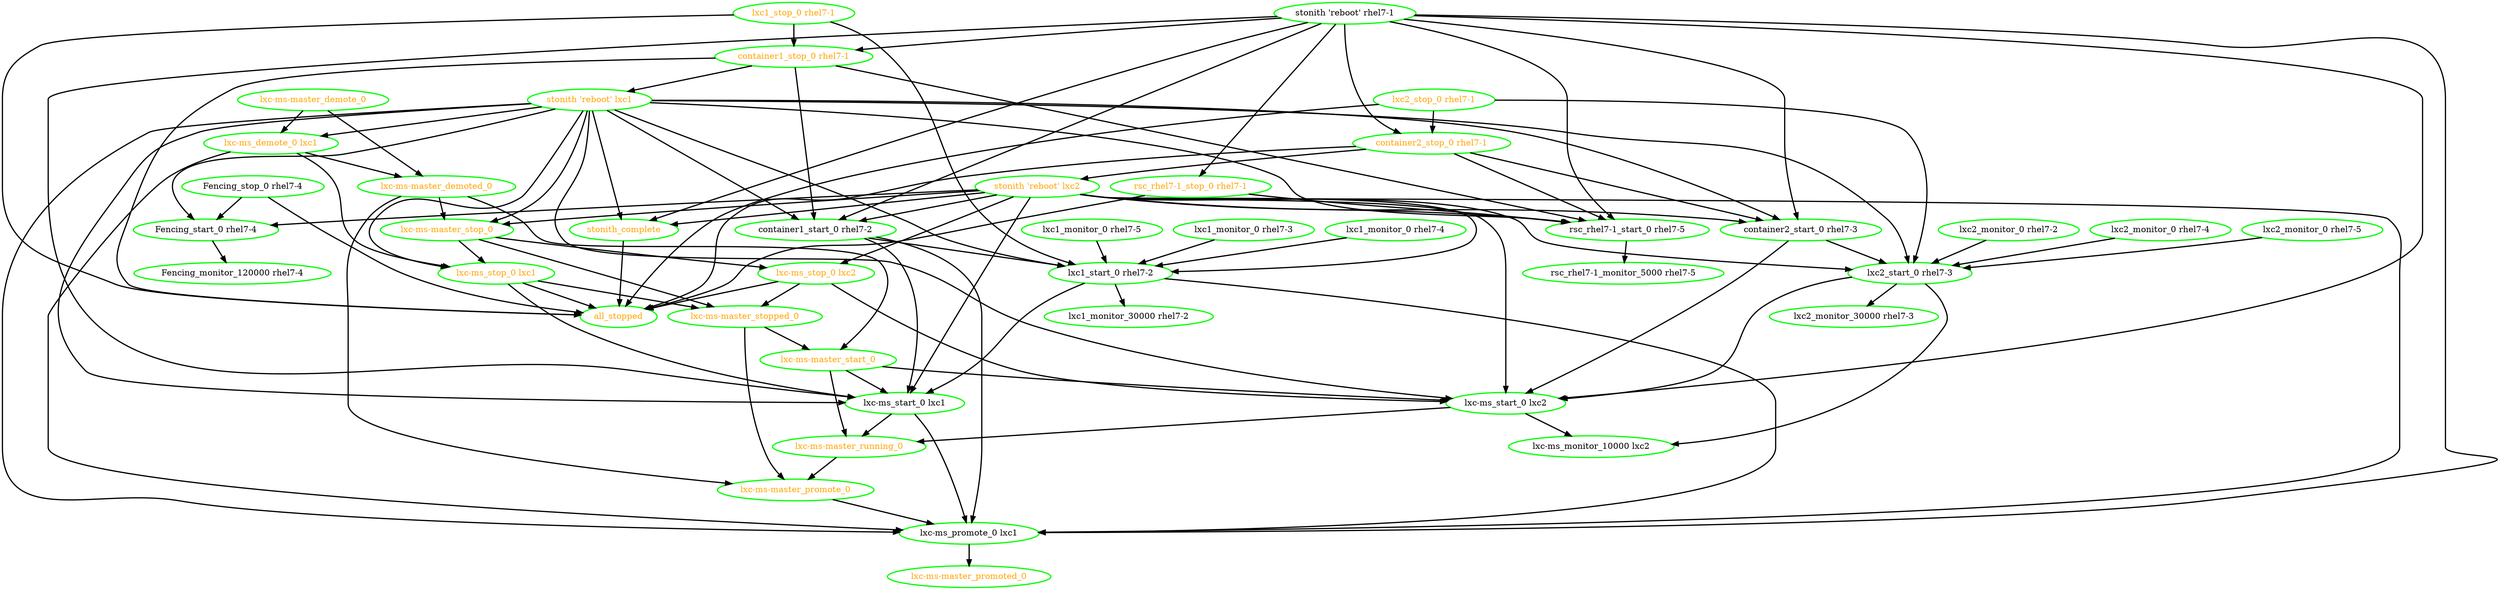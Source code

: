 digraph "g" {
"Fencing_monitor_120000 rhel7-4" [ style=bold color="green" fontcolor="black"]
"Fencing_start_0 rhel7-4" -> "Fencing_monitor_120000 rhel7-4" [ style = bold]
"Fencing_start_0 rhel7-4" [ style=bold color="green" fontcolor="black"]
"Fencing_stop_0 rhel7-4" -> "Fencing_start_0 rhel7-4" [ style = bold]
"Fencing_stop_0 rhel7-4" -> "all_stopped" [ style = bold]
"Fencing_stop_0 rhel7-4" [ style=bold color="green" fontcolor="black"]
"all_stopped" [ style=bold color="green" fontcolor="orange"]
"container1_start_0 rhel7-2" -> "lxc-ms_promote_0 lxc1" [ style = bold]
"container1_start_0 rhel7-2" -> "lxc-ms_start_0 lxc1" [ style = bold]
"container1_start_0 rhel7-2" -> "lxc1_start_0 rhel7-2" [ style = bold]
"container1_start_0 rhel7-2" [ style=bold color="green" fontcolor="black"]
"container1_stop_0 rhel7-1" -> "all_stopped" [ style = bold]
"container1_stop_0 rhel7-1" -> "container1_start_0 rhel7-2" [ style = bold]
"container1_stop_0 rhel7-1" -> "rsc_rhel7-1_start_0 rhel7-5" [ style = bold]
"container1_stop_0 rhel7-1" -> "stonith 'reboot' lxc1" [ style = bold]
"container1_stop_0 rhel7-1" [ style=bold color="green" fontcolor="orange"]
"container2_start_0 rhel7-3" -> "lxc-ms_start_0 lxc2" [ style = bold]
"container2_start_0 rhel7-3" -> "lxc2_start_0 rhel7-3" [ style = bold]
"container2_start_0 rhel7-3" [ style=bold color="green" fontcolor="black"]
"container2_stop_0 rhel7-1" -> "all_stopped" [ style = bold]
"container2_stop_0 rhel7-1" -> "container2_start_0 rhel7-3" [ style = bold]
"container2_stop_0 rhel7-1" -> "rsc_rhel7-1_start_0 rhel7-5" [ style = bold]
"container2_stop_0 rhel7-1" -> "stonith 'reboot' lxc2" [ style = bold]
"container2_stop_0 rhel7-1" [ style=bold color="green" fontcolor="orange"]
"lxc-ms-master_demote_0" -> "lxc-ms-master_demoted_0" [ style = bold]
"lxc-ms-master_demote_0" -> "lxc-ms_demote_0 lxc1" [ style = bold]
"lxc-ms-master_demote_0" [ style=bold color="green" fontcolor="orange"]
"lxc-ms-master_demoted_0" -> "lxc-ms-master_promote_0" [ style = bold]
"lxc-ms-master_demoted_0" -> "lxc-ms-master_start_0" [ style = bold]
"lxc-ms-master_demoted_0" -> "lxc-ms-master_stop_0" [ style = bold]
"lxc-ms-master_demoted_0" [ style=bold color="green" fontcolor="orange"]
"lxc-ms-master_promote_0" -> "lxc-ms_promote_0 lxc1" [ style = bold]
"lxc-ms-master_promote_0" [ style=bold color="green" fontcolor="orange"]
"lxc-ms-master_promoted_0" [ style=bold color="green" fontcolor="orange"]
"lxc-ms-master_running_0" -> "lxc-ms-master_promote_0" [ style = bold]
"lxc-ms-master_running_0" [ style=bold color="green" fontcolor="orange"]
"lxc-ms-master_start_0" -> "lxc-ms-master_running_0" [ style = bold]
"lxc-ms-master_start_0" -> "lxc-ms_start_0 lxc1" [ style = bold]
"lxc-ms-master_start_0" -> "lxc-ms_start_0 lxc2" [ style = bold]
"lxc-ms-master_start_0" [ style=bold color="green" fontcolor="orange"]
"lxc-ms-master_stop_0" -> "lxc-ms-master_stopped_0" [ style = bold]
"lxc-ms-master_stop_0" -> "lxc-ms_stop_0 lxc1" [ style = bold]
"lxc-ms-master_stop_0" -> "lxc-ms_stop_0 lxc2" [ style = bold]
"lxc-ms-master_stop_0" [ style=bold color="green" fontcolor="orange"]
"lxc-ms-master_stopped_0" -> "lxc-ms-master_promote_0" [ style = bold]
"lxc-ms-master_stopped_0" -> "lxc-ms-master_start_0" [ style = bold]
"lxc-ms-master_stopped_0" [ style=bold color="green" fontcolor="orange"]
"lxc-ms_demote_0 lxc1" -> "lxc-ms-master_demoted_0" [ style = bold]
"lxc-ms_demote_0 lxc1" -> "lxc-ms_promote_0 lxc1" [ style = bold]
"lxc-ms_demote_0 lxc1" -> "lxc-ms_stop_0 lxc1" [ style = bold]
"lxc-ms_demote_0 lxc1" [ style=bold color="green" fontcolor="orange"]
"lxc-ms_monitor_10000 lxc2" [ style=bold color="green" fontcolor="black"]
"lxc-ms_promote_0 lxc1" -> "lxc-ms-master_promoted_0" [ style = bold]
"lxc-ms_promote_0 lxc1" [ style=bold color="green" fontcolor="black"]
"lxc-ms_start_0 lxc1" -> "lxc-ms-master_running_0" [ style = bold]
"lxc-ms_start_0 lxc1" -> "lxc-ms_promote_0 lxc1" [ style = bold]
"lxc-ms_start_0 lxc1" [ style=bold color="green" fontcolor="black"]
"lxc-ms_start_0 lxc2" -> "lxc-ms-master_running_0" [ style = bold]
"lxc-ms_start_0 lxc2" -> "lxc-ms_monitor_10000 lxc2" [ style = bold]
"lxc-ms_start_0 lxc2" [ style=bold color="green" fontcolor="black"]
"lxc-ms_stop_0 lxc1" -> "all_stopped" [ style = bold]
"lxc-ms_stop_0 lxc1" -> "lxc-ms-master_stopped_0" [ style = bold]
"lxc-ms_stop_0 lxc1" -> "lxc-ms_start_0 lxc1" [ style = bold]
"lxc-ms_stop_0 lxc1" [ style=bold color="green" fontcolor="orange"]
"lxc-ms_stop_0 lxc2" -> "all_stopped" [ style = bold]
"lxc-ms_stop_0 lxc2" -> "lxc-ms-master_stopped_0" [ style = bold]
"lxc-ms_stop_0 lxc2" -> "lxc-ms_start_0 lxc2" [ style = bold]
"lxc-ms_stop_0 lxc2" [ style=bold color="green" fontcolor="orange"]
"lxc1_monitor_0 rhel7-3" -> "lxc1_start_0 rhel7-2" [ style = bold]
"lxc1_monitor_0 rhel7-3" [ style=bold color="green" fontcolor="black"]
"lxc1_monitor_0 rhel7-4" -> "lxc1_start_0 rhel7-2" [ style = bold]
"lxc1_monitor_0 rhel7-4" [ style=bold color="green" fontcolor="black"]
"lxc1_monitor_0 rhel7-5" -> "lxc1_start_0 rhel7-2" [ style = bold]
"lxc1_monitor_0 rhel7-5" [ style=bold color="green" fontcolor="black"]
"lxc1_monitor_30000 rhel7-2" [ style=bold color="green" fontcolor="black"]
"lxc1_start_0 rhel7-2" -> "lxc-ms_promote_0 lxc1" [ style = bold]
"lxc1_start_0 rhel7-2" -> "lxc-ms_start_0 lxc1" [ style = bold]
"lxc1_start_0 rhel7-2" -> "lxc1_monitor_30000 rhel7-2" [ style = bold]
"lxc1_start_0 rhel7-2" [ style=bold color="green" fontcolor="black"]
"lxc1_stop_0 rhel7-1" -> "all_stopped" [ style = bold]
"lxc1_stop_0 rhel7-1" -> "container1_stop_0 rhel7-1" [ style = bold]
"lxc1_stop_0 rhel7-1" -> "lxc1_start_0 rhel7-2" [ style = bold]
"lxc1_stop_0 rhel7-1" [ style=bold color="green" fontcolor="orange"]
"lxc2_monitor_0 rhel7-2" -> "lxc2_start_0 rhel7-3" [ style = bold]
"lxc2_monitor_0 rhel7-2" [ style=bold color="green" fontcolor="black"]
"lxc2_monitor_0 rhel7-4" -> "lxc2_start_0 rhel7-3" [ style = bold]
"lxc2_monitor_0 rhel7-4" [ style=bold color="green" fontcolor="black"]
"lxc2_monitor_0 rhel7-5" -> "lxc2_start_0 rhel7-3" [ style = bold]
"lxc2_monitor_0 rhel7-5" [ style=bold color="green" fontcolor="black"]
"lxc2_monitor_30000 rhel7-3" [ style=bold color="green" fontcolor="black"]
"lxc2_start_0 rhel7-3" -> "lxc-ms_monitor_10000 lxc2" [ style = bold]
"lxc2_start_0 rhel7-3" -> "lxc-ms_start_0 lxc2" [ style = bold]
"lxc2_start_0 rhel7-3" -> "lxc2_monitor_30000 rhel7-3" [ style = bold]
"lxc2_start_0 rhel7-3" [ style=bold color="green" fontcolor="black"]
"lxc2_stop_0 rhel7-1" -> "all_stopped" [ style = bold]
"lxc2_stop_0 rhel7-1" -> "container2_stop_0 rhel7-1" [ style = bold]
"lxc2_stop_0 rhel7-1" -> "lxc2_start_0 rhel7-3" [ style = bold]
"lxc2_stop_0 rhel7-1" [ style=bold color="green" fontcolor="orange"]
"rsc_rhel7-1_monitor_5000 rhel7-5" [ style=bold color="green" fontcolor="black"]
"rsc_rhel7-1_start_0 rhel7-5" -> "rsc_rhel7-1_monitor_5000 rhel7-5" [ style = bold]
"rsc_rhel7-1_start_0 rhel7-5" [ style=bold color="green" fontcolor="black"]
"rsc_rhel7-1_stop_0 rhel7-1" -> "all_stopped" [ style = bold]
"rsc_rhel7-1_stop_0 rhel7-1" -> "rsc_rhel7-1_start_0 rhel7-5" [ style = bold]
"rsc_rhel7-1_stop_0 rhel7-1" [ style=bold color="green" fontcolor="orange"]
"stonith 'reboot' lxc1" -> "Fencing_start_0 rhel7-4" [ style = bold]
"stonith 'reboot' lxc1" -> "container1_start_0 rhel7-2" [ style = bold]
"stonith 'reboot' lxc1" -> "container2_start_0 rhel7-3" [ style = bold]
"stonith 'reboot' lxc1" -> "lxc-ms-master_stop_0" [ style = bold]
"stonith 'reboot' lxc1" -> "lxc-ms_demote_0 lxc1" [ style = bold]
"stonith 'reboot' lxc1" -> "lxc-ms_promote_0 lxc1" [ style = bold]
"stonith 'reboot' lxc1" -> "lxc-ms_start_0 lxc1" [ style = bold]
"stonith 'reboot' lxc1" -> "lxc-ms_start_0 lxc2" [ style = bold]
"stonith 'reboot' lxc1" -> "lxc-ms_stop_0 lxc1" [ style = bold]
"stonith 'reboot' lxc1" -> "lxc1_start_0 rhel7-2" [ style = bold]
"stonith 'reboot' lxc1" -> "lxc2_start_0 rhel7-3" [ style = bold]
"stonith 'reboot' lxc1" -> "rsc_rhel7-1_start_0 rhel7-5" [ style = bold]
"stonith 'reboot' lxc1" -> "stonith_complete" [ style = bold]
"stonith 'reboot' lxc1" [ style=bold color="green" fontcolor="orange"]
"stonith 'reboot' lxc2" -> "Fencing_start_0 rhel7-4" [ style = bold]
"stonith 'reboot' lxc2" -> "container1_start_0 rhel7-2" [ style = bold]
"stonith 'reboot' lxc2" -> "container2_start_0 rhel7-3" [ style = bold]
"stonith 'reboot' lxc2" -> "lxc-ms-master_stop_0" [ style = bold]
"stonith 'reboot' lxc2" -> "lxc-ms_promote_0 lxc1" [ style = bold]
"stonith 'reboot' lxc2" -> "lxc-ms_start_0 lxc1" [ style = bold]
"stonith 'reboot' lxc2" -> "lxc-ms_start_0 lxc2" [ style = bold]
"stonith 'reboot' lxc2" -> "lxc-ms_stop_0 lxc2" [ style = bold]
"stonith 'reboot' lxc2" -> "lxc1_start_0 rhel7-2" [ style = bold]
"stonith 'reboot' lxc2" -> "lxc2_start_0 rhel7-3" [ style = bold]
"stonith 'reboot' lxc2" -> "rsc_rhel7-1_start_0 rhel7-5" [ style = bold]
"stonith 'reboot' lxc2" -> "stonith_complete" [ style = bold]
"stonith 'reboot' lxc2" [ style=bold color="green" fontcolor="orange"]
"stonith 'reboot' rhel7-1" -> "container1_start_0 rhel7-2" [ style = bold]
"stonith 'reboot' rhel7-1" -> "container1_stop_0 rhel7-1" [ style = bold]
"stonith 'reboot' rhel7-1" -> "container2_start_0 rhel7-3" [ style = bold]
"stonith 'reboot' rhel7-1" -> "container2_stop_0 rhel7-1" [ style = bold]
"stonith 'reboot' rhel7-1" -> "lxc-ms_promote_0 lxc1" [ style = bold]
"stonith 'reboot' rhel7-1" -> "lxc-ms_start_0 lxc1" [ style = bold]
"stonith 'reboot' rhel7-1" -> "lxc-ms_start_0 lxc2" [ style = bold]
"stonith 'reboot' rhel7-1" -> "rsc_rhel7-1_start_0 rhel7-5" [ style = bold]
"stonith 'reboot' rhel7-1" -> "rsc_rhel7-1_stop_0 rhel7-1" [ style = bold]
"stonith 'reboot' rhel7-1" -> "stonith_complete" [ style = bold]
"stonith 'reboot' rhel7-1" [ style=bold color="green" fontcolor="black"]
"stonith_complete" -> "all_stopped" [ style = bold]
"stonith_complete" [ style=bold color="green" fontcolor="orange"]
}
